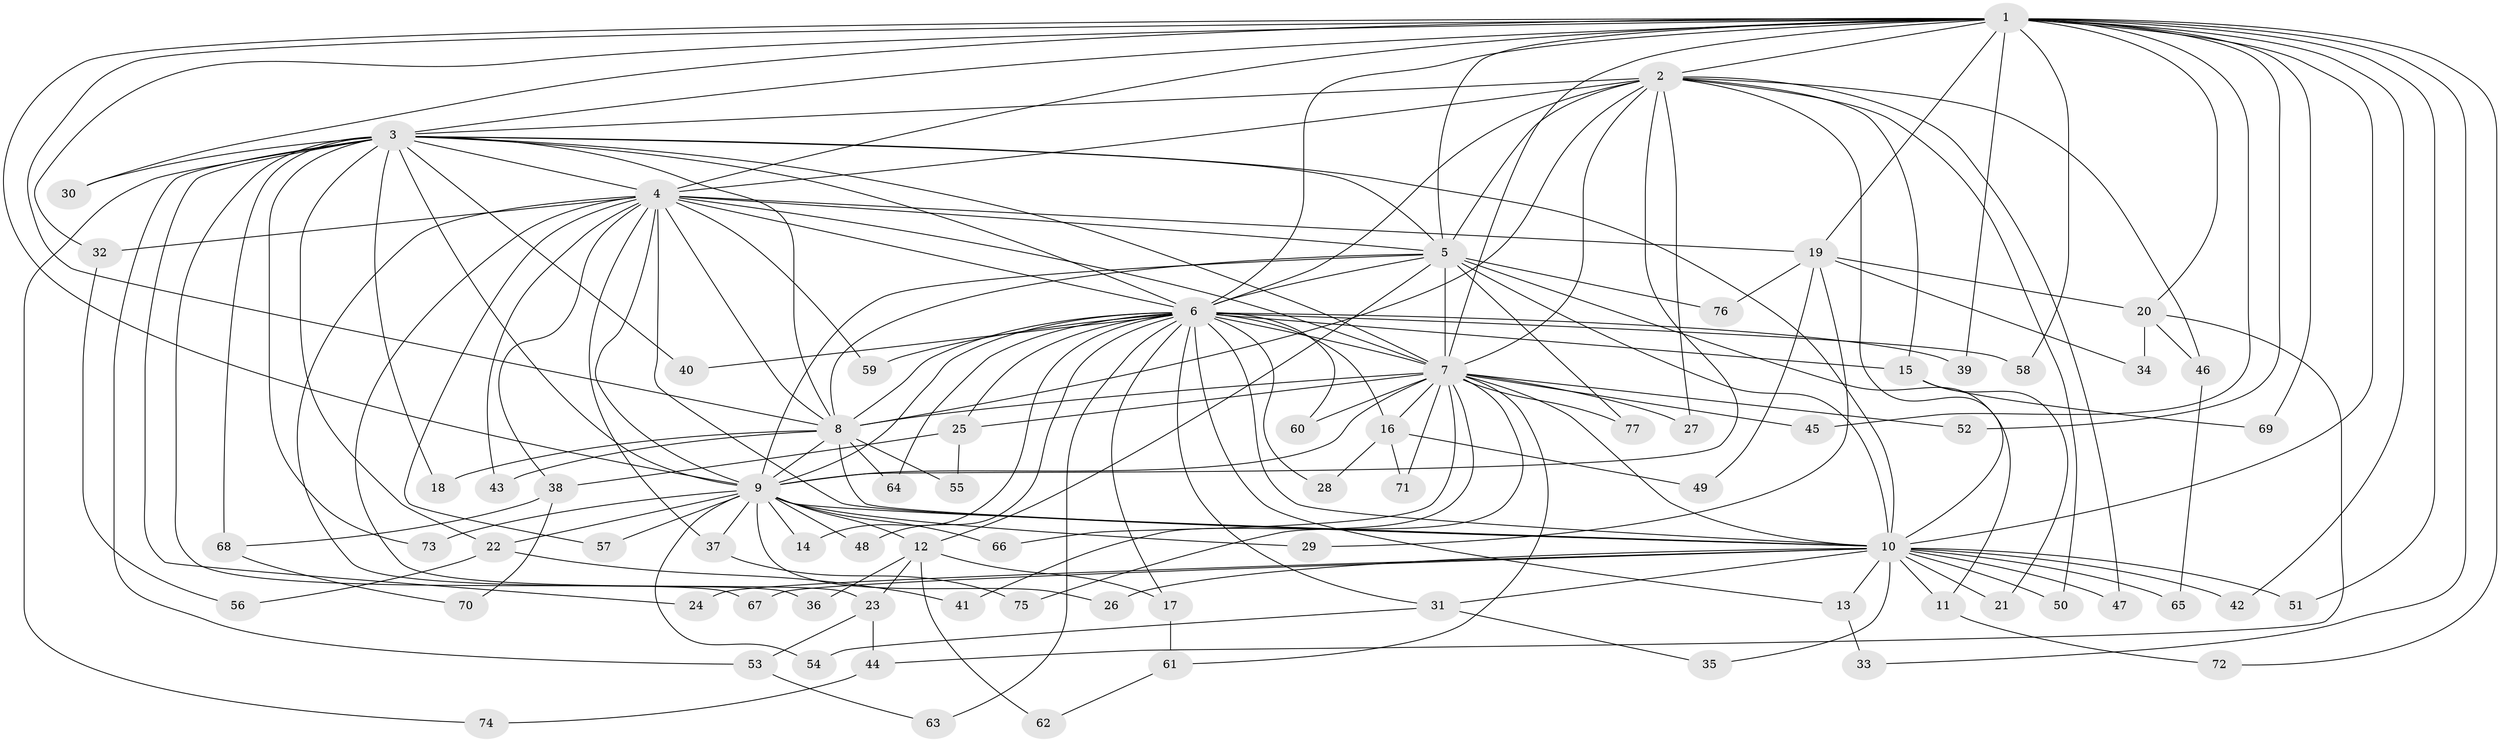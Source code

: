 // Generated by graph-tools (version 1.1) at 2025/13/03/09/25 04:13:58]
// undirected, 77 vertices, 179 edges
graph export_dot {
graph [start="1"]
  node [color=gray90,style=filled];
  1;
  2;
  3;
  4;
  5;
  6;
  7;
  8;
  9;
  10;
  11;
  12;
  13;
  14;
  15;
  16;
  17;
  18;
  19;
  20;
  21;
  22;
  23;
  24;
  25;
  26;
  27;
  28;
  29;
  30;
  31;
  32;
  33;
  34;
  35;
  36;
  37;
  38;
  39;
  40;
  41;
  42;
  43;
  44;
  45;
  46;
  47;
  48;
  49;
  50;
  51;
  52;
  53;
  54;
  55;
  56;
  57;
  58;
  59;
  60;
  61;
  62;
  63;
  64;
  65;
  66;
  67;
  68;
  69;
  70;
  71;
  72;
  73;
  74;
  75;
  76;
  77;
  1 -- 2;
  1 -- 3;
  1 -- 4;
  1 -- 5;
  1 -- 6;
  1 -- 7;
  1 -- 8;
  1 -- 9;
  1 -- 10;
  1 -- 19;
  1 -- 20;
  1 -- 30;
  1 -- 32;
  1 -- 33;
  1 -- 39;
  1 -- 42;
  1 -- 45;
  1 -- 51;
  1 -- 52;
  1 -- 58;
  1 -- 69;
  1 -- 72;
  2 -- 3;
  2 -- 4;
  2 -- 5;
  2 -- 6;
  2 -- 7;
  2 -- 8;
  2 -- 9;
  2 -- 10;
  2 -- 15;
  2 -- 27;
  2 -- 46;
  2 -- 47;
  2 -- 50;
  3 -- 4;
  3 -- 5;
  3 -- 6;
  3 -- 7;
  3 -- 8;
  3 -- 9;
  3 -- 10;
  3 -- 18;
  3 -- 22;
  3 -- 24;
  3 -- 30;
  3 -- 40;
  3 -- 53;
  3 -- 67;
  3 -- 68;
  3 -- 73;
  3 -- 74;
  4 -- 5;
  4 -- 6;
  4 -- 7;
  4 -- 8;
  4 -- 9;
  4 -- 10;
  4 -- 19;
  4 -- 23;
  4 -- 32;
  4 -- 36;
  4 -- 37;
  4 -- 38;
  4 -- 43;
  4 -- 57;
  4 -- 59;
  5 -- 6;
  5 -- 7;
  5 -- 8;
  5 -- 9;
  5 -- 10;
  5 -- 11;
  5 -- 12;
  5 -- 76;
  5 -- 77;
  6 -- 7;
  6 -- 8;
  6 -- 9;
  6 -- 10;
  6 -- 13;
  6 -- 14;
  6 -- 15;
  6 -- 16;
  6 -- 17;
  6 -- 25;
  6 -- 28;
  6 -- 31;
  6 -- 39;
  6 -- 40;
  6 -- 48;
  6 -- 58;
  6 -- 59;
  6 -- 60;
  6 -- 63;
  6 -- 64;
  7 -- 8;
  7 -- 9;
  7 -- 10;
  7 -- 16;
  7 -- 25;
  7 -- 27;
  7 -- 41;
  7 -- 45;
  7 -- 52;
  7 -- 60;
  7 -- 61;
  7 -- 66;
  7 -- 71;
  7 -- 75;
  7 -- 77;
  8 -- 9;
  8 -- 10;
  8 -- 18;
  8 -- 43;
  8 -- 55;
  8 -- 64;
  9 -- 10;
  9 -- 12;
  9 -- 14;
  9 -- 22;
  9 -- 26;
  9 -- 29;
  9 -- 37;
  9 -- 48;
  9 -- 54;
  9 -- 57;
  9 -- 66;
  9 -- 73;
  10 -- 11;
  10 -- 13;
  10 -- 21;
  10 -- 24;
  10 -- 26;
  10 -- 31;
  10 -- 35;
  10 -- 42;
  10 -- 47;
  10 -- 50;
  10 -- 51;
  10 -- 65;
  10 -- 67;
  11 -- 72;
  12 -- 17;
  12 -- 23;
  12 -- 36;
  12 -- 62;
  13 -- 33;
  15 -- 21;
  15 -- 69;
  16 -- 28;
  16 -- 49;
  16 -- 71;
  17 -- 61;
  19 -- 20;
  19 -- 29;
  19 -- 34;
  19 -- 49;
  19 -- 76;
  20 -- 34;
  20 -- 44;
  20 -- 46;
  22 -- 41;
  22 -- 56;
  23 -- 44;
  23 -- 53;
  25 -- 38;
  25 -- 55;
  31 -- 35;
  31 -- 54;
  32 -- 56;
  37 -- 75;
  38 -- 68;
  38 -- 70;
  44 -- 74;
  46 -- 65;
  53 -- 63;
  61 -- 62;
  68 -- 70;
}
